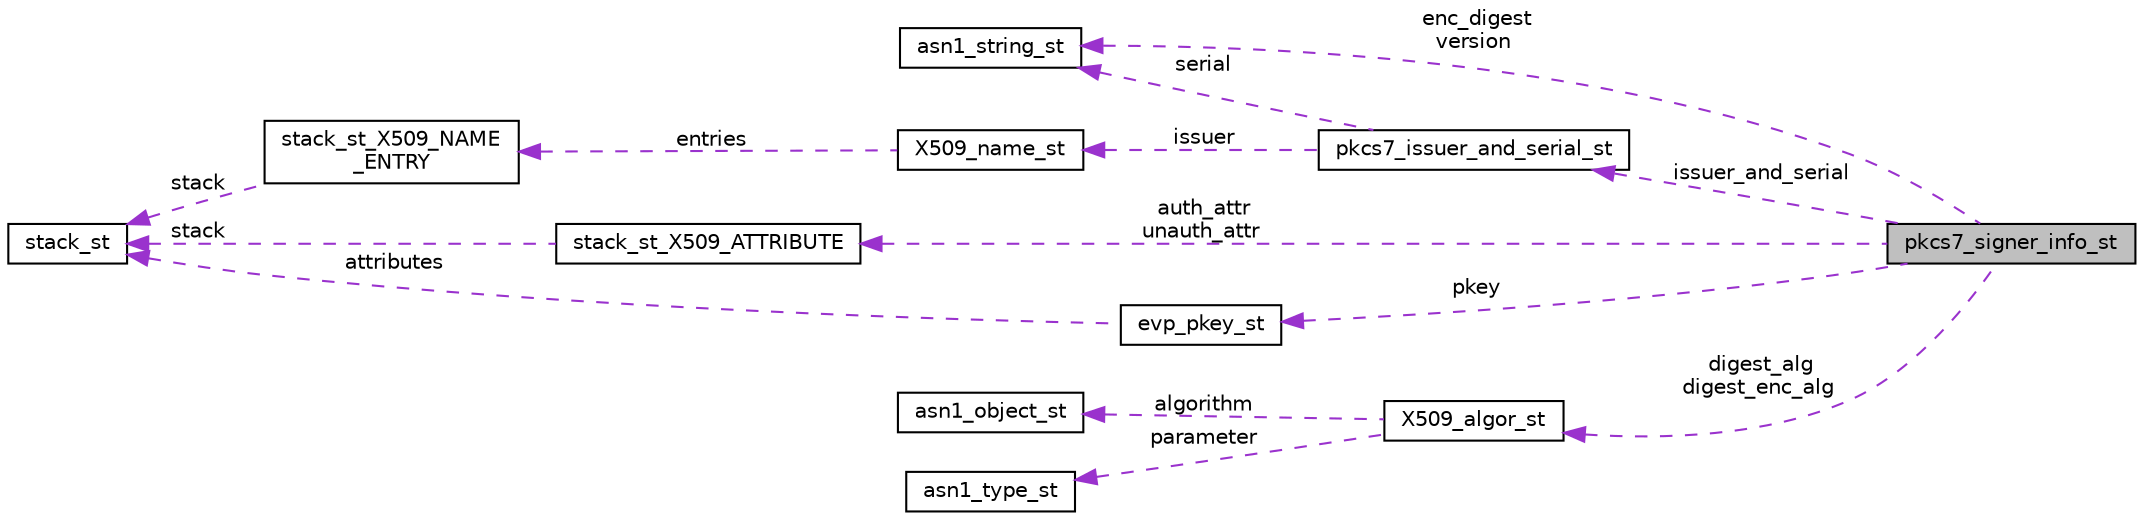 digraph "pkcs7_signer_info_st"
{
 // LATEX_PDF_SIZE
  edge [fontname="Helvetica",fontsize="10",labelfontname="Helvetica",labelfontsize="10"];
  node [fontname="Helvetica",fontsize="10",shape=record];
  rankdir="LR";
  Node1 [label="pkcs7_signer_info_st",height=0.2,width=0.4,color="black", fillcolor="grey75", style="filled", fontcolor="black",tooltip=" "];
  Node2 -> Node1 [dir="back",color="darkorchid3",fontsize="10",style="dashed",label=" issuer_and_serial" ,fontname="Helvetica"];
  Node2 [label="pkcs7_issuer_and_serial_st",height=0.2,width=0.4,color="black", fillcolor="white", style="filled",URL="$pkcs7_8h.html#structpkcs7__issuer__and__serial__st",tooltip=" "];
  Node3 -> Node2 [dir="back",color="darkorchid3",fontsize="10",style="dashed",label=" serial" ,fontname="Helvetica"];
  Node3 [label="asn1_string_st",height=0.2,width=0.4,color="black", fillcolor="white", style="filled",URL="$asn1_8h.html#structasn1__string__st",tooltip=" "];
  Node4 -> Node2 [dir="back",color="darkorchid3",fontsize="10",style="dashed",label=" issuer" ,fontname="Helvetica"];
  Node4 [label="X509_name_st",height=0.2,width=0.4,color="black", fillcolor="white", style="filled",URL="$x509_8h.html#struct_x509__name__st",tooltip=" "];
  Node5 -> Node4 [dir="back",color="darkorchid3",fontsize="10",style="dashed",label=" entries" ,fontname="Helvetica"];
  Node5 [label="stack_st_X509_NAME\l_ENTRY",height=0.2,width=0.4,color="black", fillcolor="white", style="filled",URL="$x509_8h.html#structstack__st___x509___n_a_m_e___e_n_t_r_y",tooltip=" "];
  Node6 -> Node5 [dir="back",color="darkorchid3",fontsize="10",style="dashed",label=" stack" ,fontname="Helvetica"];
  Node6 [label="stack_st",height=0.2,width=0.4,color="black", fillcolor="white", style="filled",URL="$structstack__st.html",tooltip=" "];
  Node7 -> Node1 [dir="back",color="darkorchid3",fontsize="10",style="dashed",label=" auth_attr\nunauth_attr" ,fontname="Helvetica"];
  Node7 [label="stack_st_X509_ATTRIBUTE",height=0.2,width=0.4,color="black", fillcolor="white", style="filled",URL="$x509_8h.html#structstack__st___x509___a_t_t_r_i_b_u_t_e",tooltip=" "];
  Node6 -> Node7 [dir="back",color="darkorchid3",fontsize="10",style="dashed",label=" stack" ,fontname="Helvetica"];
  Node3 -> Node1 [dir="back",color="darkorchid3",fontsize="10",style="dashed",label=" enc_digest\nversion" ,fontname="Helvetica"];
  Node8 -> Node1 [dir="back",color="darkorchid3",fontsize="10",style="dashed",label=" pkey" ,fontname="Helvetica"];
  Node8 [label="evp_pkey_st",height=0.2,width=0.4,color="black", fillcolor="white", style="filled",URL="$evp_8h.html#structevp__pkey__st",tooltip=" "];
  Node6 -> Node8 [dir="back",color="darkorchid3",fontsize="10",style="dashed",label=" attributes" ,fontname="Helvetica"];
  Node9 -> Node1 [dir="back",color="darkorchid3",fontsize="10",style="dashed",label=" digest_alg\ndigest_enc_alg" ,fontname="Helvetica"];
  Node9 [label="X509_algor_st",height=0.2,width=0.4,color="black", fillcolor="white", style="filled",URL="$x509_8h.html#struct_x509__algor__st",tooltip=" "];
  Node10 -> Node9 [dir="back",color="darkorchid3",fontsize="10",style="dashed",label=" algorithm" ,fontname="Helvetica"];
  Node10 [label="asn1_object_st",height=0.2,width=0.4,color="black", fillcolor="white", style="filled",URL="$asn1_8h.html#structasn1__object__st",tooltip=" "];
  Node11 -> Node9 [dir="back",color="darkorchid3",fontsize="10",style="dashed",label=" parameter" ,fontname="Helvetica"];
  Node11 [label="asn1_type_st",height=0.2,width=0.4,color="black", fillcolor="white", style="filled",URL="$asn1_8h.html#structasn1__type__st",tooltip=" "];
}
